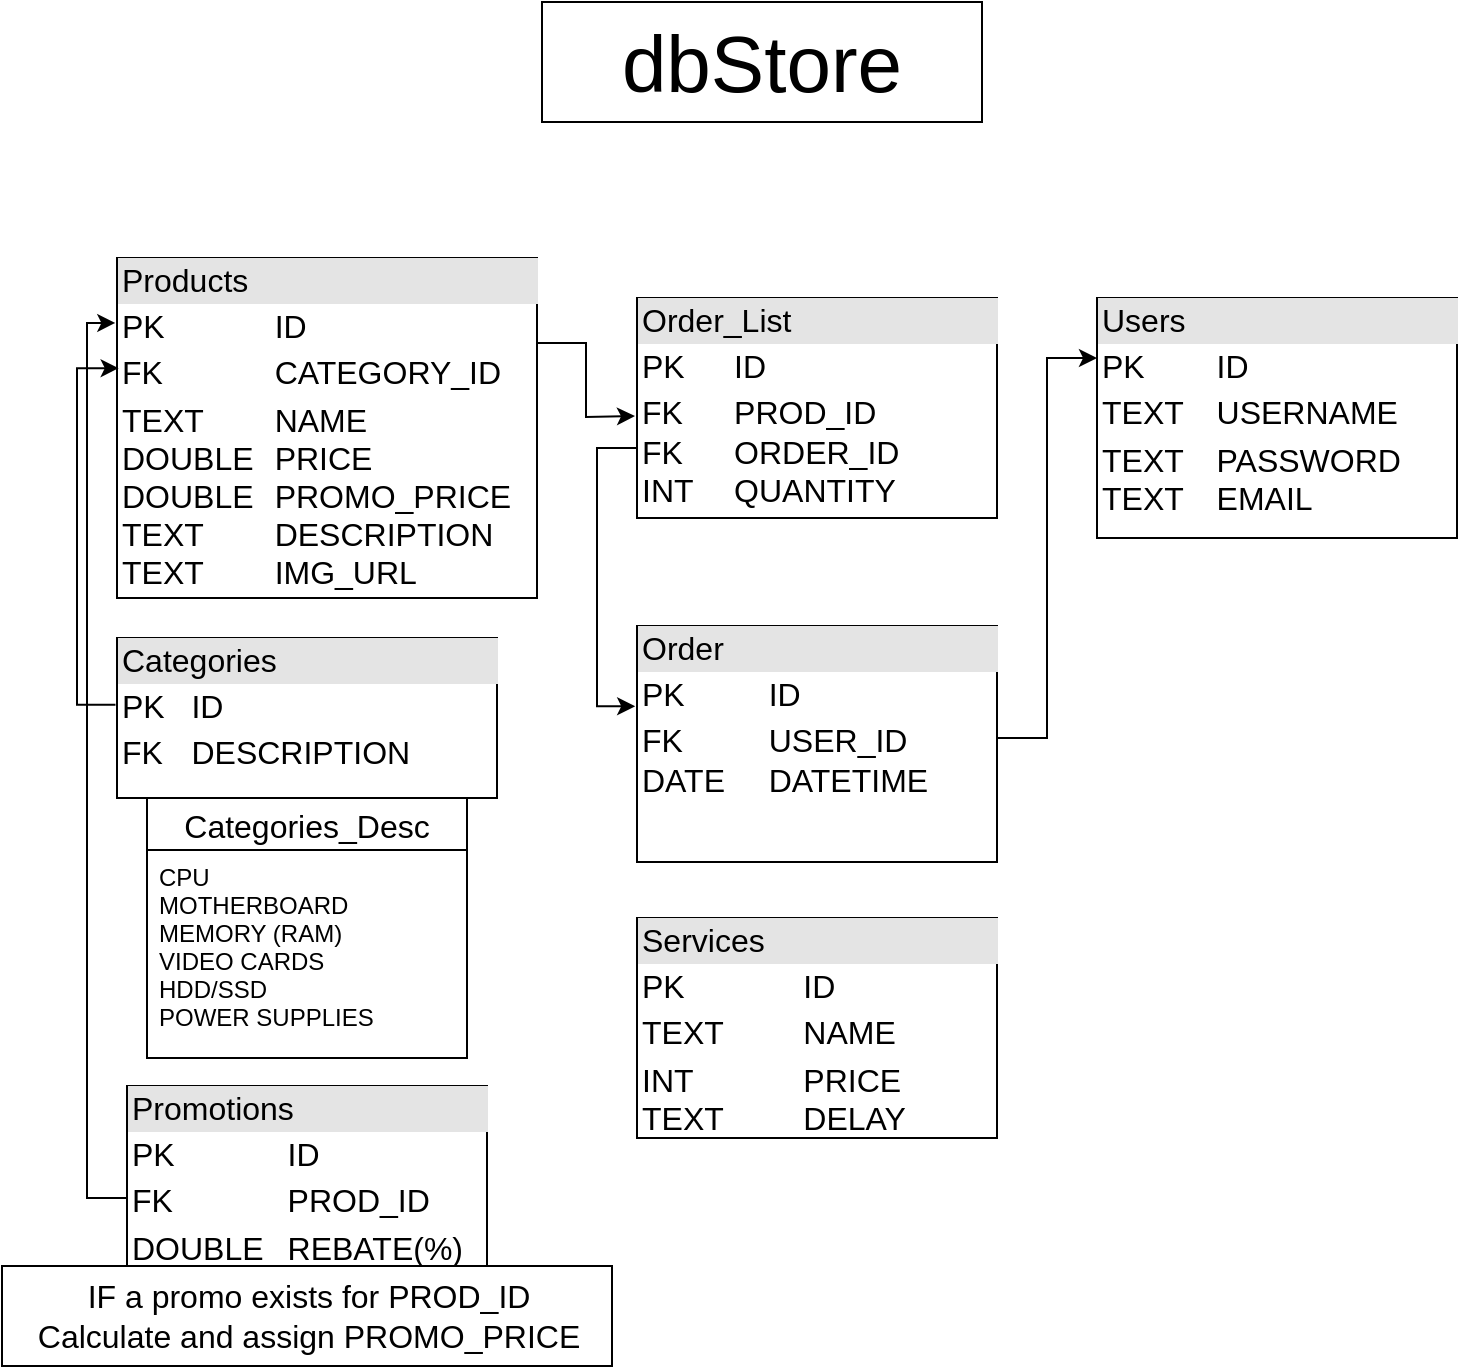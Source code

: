 <mxfile version="13.6.2" type="device"><diagram id="j4BnGeisrpewiyfKDCwA" name="Page-1"><mxGraphModel dx="1086" dy="806" grid="1" gridSize="10" guides="1" tooltips="1" connect="1" arrows="1" fold="1" page="1" pageScale="1" pageWidth="1100" pageHeight="850" math="0" shadow="0"><root><mxCell id="0"/><mxCell id="1" parent="0"/><mxCell id="yl90WPQLZjTd48C1cMC9-1" value="&lt;font style=&quot;font-size: 40px&quot;&gt;dbStore&lt;/font&gt;" style="rounded=0;whiteSpace=wrap;html=1;" parent="1" vertex="1"><mxGeometry x="420" y="20" width="220" height="60" as="geometry"/></mxCell><mxCell id="yl90WPQLZjTd48C1cMC9-29" style="edgeStyle=orthogonalEdgeStyle;rounded=0;orthogonalLoop=1;jettySize=auto;html=1;fontSize=16;exitX=1;exitY=0.25;exitDx=0;exitDy=0;" parent="1" source="yl90WPQLZjTd48C1cMC9-12" edge="1"><mxGeometry relative="1" as="geometry"><mxPoint x="407.5" y="198" as="sourcePoint"/><mxPoint x="466.5" y="227" as="targetPoint"/></mxGeometry></mxCell><mxCell id="yl90WPQLZjTd48C1cMC9-12" value="&lt;div style=&quot;box-sizing: border-box ; width: 100% ; background: #e4e4e4 ; padding: 2px&quot;&gt;Products&lt;/div&gt;&lt;table style=&quot;width: 100% ; font-size: 1em&quot; cellpadding=&quot;2&quot; cellspacing=&quot;0&quot;&gt;&lt;tbody&gt;&lt;tr&gt;&lt;td&gt;PK&lt;/td&gt;&lt;td&gt;ID&lt;/td&gt;&lt;/tr&gt;&lt;tr&gt;&lt;td&gt;FK&lt;/td&gt;&lt;td&gt;CATEGORY_ID&lt;/td&gt;&lt;/tr&gt;&lt;tr&gt;&lt;td&gt;TEXT&lt;br&gt;DOUBLE&lt;br&gt;DOUBLE&lt;br&gt;TEXT&lt;br&gt;TEXT&lt;/td&gt;&lt;td&gt;NAME&lt;br&gt;PRICE&lt;br&gt;PROMO_PRICE&lt;br&gt;DESCRIPTION&lt;br&gt;IMG_URL&lt;/td&gt;&lt;/tr&gt;&lt;/tbody&gt;&lt;/table&gt;" style="verticalAlign=top;align=left;overflow=fill;html=1;fontSize=16;" parent="1" vertex="1"><mxGeometry x="207.5" y="148" width="210" height="170" as="geometry"/></mxCell><mxCell id="yl90WPQLZjTd48C1cMC9-15" style="edgeStyle=orthogonalEdgeStyle;rounded=0;orthogonalLoop=1;jettySize=auto;html=1;fontSize=16;entryX=0.004;entryY=0.324;entryDx=0;entryDy=0;entryPerimeter=0;exitX=-0.004;exitY=0.417;exitDx=0;exitDy=0;exitPerimeter=0;" parent="1" source="yl90WPQLZjTd48C1cMC9-13" target="yl90WPQLZjTd48C1cMC9-12" edge="1"><mxGeometry relative="1" as="geometry"><mxPoint x="187.5" y="218" as="targetPoint"/><mxPoint x="217.5" y="328" as="sourcePoint"/></mxGeometry></mxCell><mxCell id="yl90WPQLZjTd48C1cMC9-13" value="&lt;div style=&quot;box-sizing: border-box ; width: 100% ; background: #e4e4e4 ; padding: 2px&quot;&gt;Categories&lt;/div&gt;&lt;table style=&quot;width: 100% ; font-size: 1em&quot; cellpadding=&quot;2&quot; cellspacing=&quot;0&quot;&gt;&lt;tbody&gt;&lt;tr&gt;&lt;td&gt;PK&lt;/td&gt;&lt;td&gt;ID&lt;/td&gt;&lt;/tr&gt;&lt;tr&gt;&lt;td&gt;FK&lt;/td&gt;&lt;td&gt;DESCRIPTION&lt;/td&gt;&lt;/tr&gt;&lt;tr&gt;&lt;td&gt;&lt;br&gt;&lt;br&gt;&lt;/td&gt;&lt;td&gt;&lt;br&gt;&lt;/td&gt;&lt;/tr&gt;&lt;/tbody&gt;&lt;/table&gt;" style="verticalAlign=top;align=left;overflow=fill;html=1;fontSize=16;" parent="1" vertex="1"><mxGeometry x="207.5" y="338" width="190" height="80" as="geometry"/></mxCell><mxCell id="yl90WPQLZjTd48C1cMC9-27" value="&lt;div style=&quot;box-sizing: border-box ; width: 100% ; background: #e4e4e4 ; padding: 2px&quot;&gt;Users&lt;/div&gt;&lt;table style=&quot;width: 100% ; font-size: 1em&quot; cellpadding=&quot;2&quot; cellspacing=&quot;0&quot;&gt;&lt;tbody&gt;&lt;tr&gt;&lt;td&gt;PK&lt;/td&gt;&lt;td&gt;ID&lt;/td&gt;&lt;/tr&gt;&lt;tr&gt;&lt;td&gt;TEXT&lt;br&gt;&lt;/td&gt;&lt;td&gt;USERNAME&lt;/td&gt;&lt;/tr&gt;&lt;tr&gt;&lt;td&gt;TEXT&lt;br&gt;TEXT&lt;br&gt;&lt;br&gt;&lt;/td&gt;&lt;td&gt;PASSWORD&lt;br&gt;EMAIL&lt;br&gt;&lt;br&gt;&lt;/td&gt;&lt;/tr&gt;&lt;/tbody&gt;&lt;/table&gt;" style="verticalAlign=top;align=left;overflow=fill;html=1;fontSize=16;" parent="1" vertex="1"><mxGeometry x="697.5" y="168" width="180" height="120" as="geometry"/></mxCell><mxCell id="yl90WPQLZjTd48C1cMC9-37" style="edgeStyle=orthogonalEdgeStyle;rounded=0;orthogonalLoop=1;jettySize=auto;html=1;exitX=0;exitY=0.682;exitDx=0;exitDy=0;entryX=-0.005;entryY=0.34;entryDx=0;entryDy=0;entryPerimeter=0;fontSize=16;exitPerimeter=0;" parent="1" source="yl90WPQLZjTd48C1cMC9-28" target="yl90WPQLZjTd48C1cMC9-33" edge="1"><mxGeometry relative="1" as="geometry"/></mxCell><mxCell id="yl90WPQLZjTd48C1cMC9-28" value="&lt;div style=&quot;box-sizing: border-box ; width: 100% ; background: #e4e4e4 ; padding: 2px&quot;&gt;Order_List&lt;/div&gt;&lt;table style=&quot;width: 100% ; font-size: 1em&quot; cellpadding=&quot;2&quot; cellspacing=&quot;0&quot;&gt;&lt;tbody&gt;&lt;tr&gt;&lt;td&gt;PK&lt;/td&gt;&lt;td&gt;ID&lt;/td&gt;&lt;/tr&gt;&lt;tr&gt;&lt;td&gt;FK&lt;br&gt;FK&lt;br&gt;INT&lt;br&gt;&lt;br&gt;&lt;/td&gt;&lt;td&gt;PROD_ID&lt;br&gt;ORDER_ID&lt;br&gt;QUANTITY&lt;br&gt;&lt;br&gt;&lt;/td&gt;&lt;/tr&gt;&lt;tr&gt;&lt;td&gt;&lt;br&gt;&lt;/td&gt;&lt;td&gt;&lt;br&gt;&lt;br&gt;&lt;br&gt;&lt;/td&gt;&lt;/tr&gt;&lt;/tbody&gt;&lt;/table&gt;" style="verticalAlign=top;align=left;overflow=fill;html=1;fontSize=16;" parent="1" vertex="1"><mxGeometry x="467.5" y="168" width="180" height="110" as="geometry"/></mxCell><mxCell id="yl90WPQLZjTd48C1cMC9-38" style="edgeStyle=orthogonalEdgeStyle;rounded=0;orthogonalLoop=1;jettySize=auto;html=1;exitX=1;exitY=0.5;exitDx=0;exitDy=0;entryX=0;entryY=0.25;entryDx=0;entryDy=0;fontSize=16;" parent="1" source="yl90WPQLZjTd48C1cMC9-33" target="yl90WPQLZjTd48C1cMC9-27" edge="1"><mxGeometry relative="1" as="geometry"><Array as="points"><mxPoint x="647.5" y="388"/><mxPoint x="672.5" y="388"/><mxPoint x="672.5" y="198"/></Array></mxGeometry></mxCell><mxCell id="yl90WPQLZjTd48C1cMC9-33" value="&lt;div style=&quot;box-sizing: border-box ; width: 100% ; background: #e4e4e4 ; padding: 2px&quot;&gt;Order&lt;/div&gt;&lt;table style=&quot;width: 100% ; font-size: 1em&quot; cellpadding=&quot;2&quot; cellspacing=&quot;0&quot;&gt;&lt;tbody&gt;&lt;tr&gt;&lt;td&gt;PK&lt;/td&gt;&lt;td&gt;ID&lt;/td&gt;&lt;/tr&gt;&lt;tr&gt;&lt;td&gt;FK&lt;br&gt;DATE&lt;br&gt;&lt;br&gt;&lt;/td&gt;&lt;td&gt;USER_ID&lt;br&gt;DATETIME&lt;br&gt;&lt;br&gt;&lt;/td&gt;&lt;/tr&gt;&lt;tr&gt;&lt;td&gt;&lt;br&gt;&lt;/td&gt;&lt;td&gt;&lt;br&gt;&lt;br&gt;&lt;br&gt;&lt;/td&gt;&lt;/tr&gt;&lt;/tbody&gt;&lt;/table&gt;" style="verticalAlign=top;align=left;overflow=fill;html=1;fontSize=16;" parent="1" vertex="1"><mxGeometry x="467.5" y="332" width="180" height="118" as="geometry"/></mxCell><mxCell id="yl90WPQLZjTd48C1cMC9-39" value="&lt;div style=&quot;box-sizing: border-box ; width: 100% ; background: #e4e4e4 ; padding: 2px&quot;&gt;Services&lt;/div&gt;&lt;table style=&quot;width: 100% ; font-size: 1em&quot; cellpadding=&quot;2&quot; cellspacing=&quot;0&quot;&gt;&lt;tbody&gt;&lt;tr&gt;&lt;td&gt;PK&lt;/td&gt;&lt;td&gt;ID&lt;/td&gt;&lt;/tr&gt;&lt;tr&gt;&lt;td&gt;TEXT&lt;/td&gt;&lt;td&gt;NAME&lt;/td&gt;&lt;/tr&gt;&lt;tr&gt;&lt;td&gt;INT&lt;br&gt;TEXT&lt;/td&gt;&lt;td&gt;PRICE&lt;br&gt;DELAY&lt;/td&gt;&lt;/tr&gt;&lt;/tbody&gt;&lt;/table&gt;" style="verticalAlign=top;align=left;overflow=fill;html=1;fontSize=16;" parent="1" vertex="1"><mxGeometry x="467.5" y="478" width="180" height="110" as="geometry"/></mxCell><mxCell id="yl90WPQLZjTd48C1cMC9-42" style="edgeStyle=orthogonalEdgeStyle;rounded=0;orthogonalLoop=1;jettySize=auto;html=1;exitX=0;exitY=0.75;exitDx=0;exitDy=0;entryX=-0.004;entryY=0.191;entryDx=0;entryDy=0;entryPerimeter=0;fontSize=16;" parent="1" source="yl90WPQLZjTd48C1cMC9-40" target="yl90WPQLZjTd48C1cMC9-12" edge="1"><mxGeometry relative="1" as="geometry"><Array as="points"><mxPoint x="212.5" y="618"/><mxPoint x="192.5" y="618"/><mxPoint x="192.5" y="181"/></Array></mxGeometry></mxCell><mxCell id="yl90WPQLZjTd48C1cMC9-40" value="&lt;div style=&quot;box-sizing: border-box ; width: 100% ; background: #e4e4e4 ; padding: 2px&quot;&gt;Promotions&lt;/div&gt;&lt;table style=&quot;width: 100% ; font-size: 1em&quot; cellpadding=&quot;2&quot; cellspacing=&quot;0&quot;&gt;&lt;tbody&gt;&lt;tr&gt;&lt;td&gt;PK&lt;/td&gt;&lt;td&gt;ID&lt;/td&gt;&lt;/tr&gt;&lt;tr&gt;&lt;td&gt;FK&lt;/td&gt;&lt;td&gt;PROD_ID&lt;/td&gt;&lt;/tr&gt;&lt;tr&gt;&lt;td&gt;DOUBLE&lt;/td&gt;&lt;td&gt;REBATE(%)&lt;/td&gt;&lt;/tr&gt;&lt;/tbody&gt;&lt;/table&gt;" style="verticalAlign=top;align=left;overflow=fill;html=1;fontSize=16;" parent="1" vertex="1"><mxGeometry x="212.5" y="562" width="180" height="90" as="geometry"/></mxCell><mxCell id="yl90WPQLZjTd48C1cMC9-41" value="IF a promo exists for PROD_ID&lt;br&gt;Calculate and assign PROMO_PRICE" style="html=1;fontSize=16;" parent="1" vertex="1"><mxGeometry x="150" y="652" width="305" height="50" as="geometry"/></mxCell><mxCell id="yl90WPQLZjTd48C1cMC9-23" value="Categories_Desc" style="swimlane;fontStyle=0;childLayout=stackLayout;horizontal=1;startSize=26;fillColor=none;horizontalStack=0;resizeParent=1;resizeParentMax=0;resizeLast=0;collapsible=1;marginBottom=0;fontSize=16;" parent="1" vertex="1"><mxGeometry x="222.5" y="418" width="160" height="130" as="geometry"/></mxCell><mxCell id="yl90WPQLZjTd48C1cMC9-26" value="CPU&#10;MOTHERBOARD&#10;MEMORY (RAM)&#10;VIDEO CARDS&#10;HDD/SSD&#10;POWER SUPPLIES" style="text;strokeColor=none;fillColor=none;align=left;verticalAlign=top;spacingLeft=4;spacingRight=4;overflow=hidden;rotatable=0;points=[[0,0.5],[1,0.5]];portConstraint=eastwest;" parent="yl90WPQLZjTd48C1cMC9-23" vertex="1"><mxGeometry y="26" width="160" height="104" as="geometry"/></mxCell></root></mxGraphModel></diagram></mxfile>